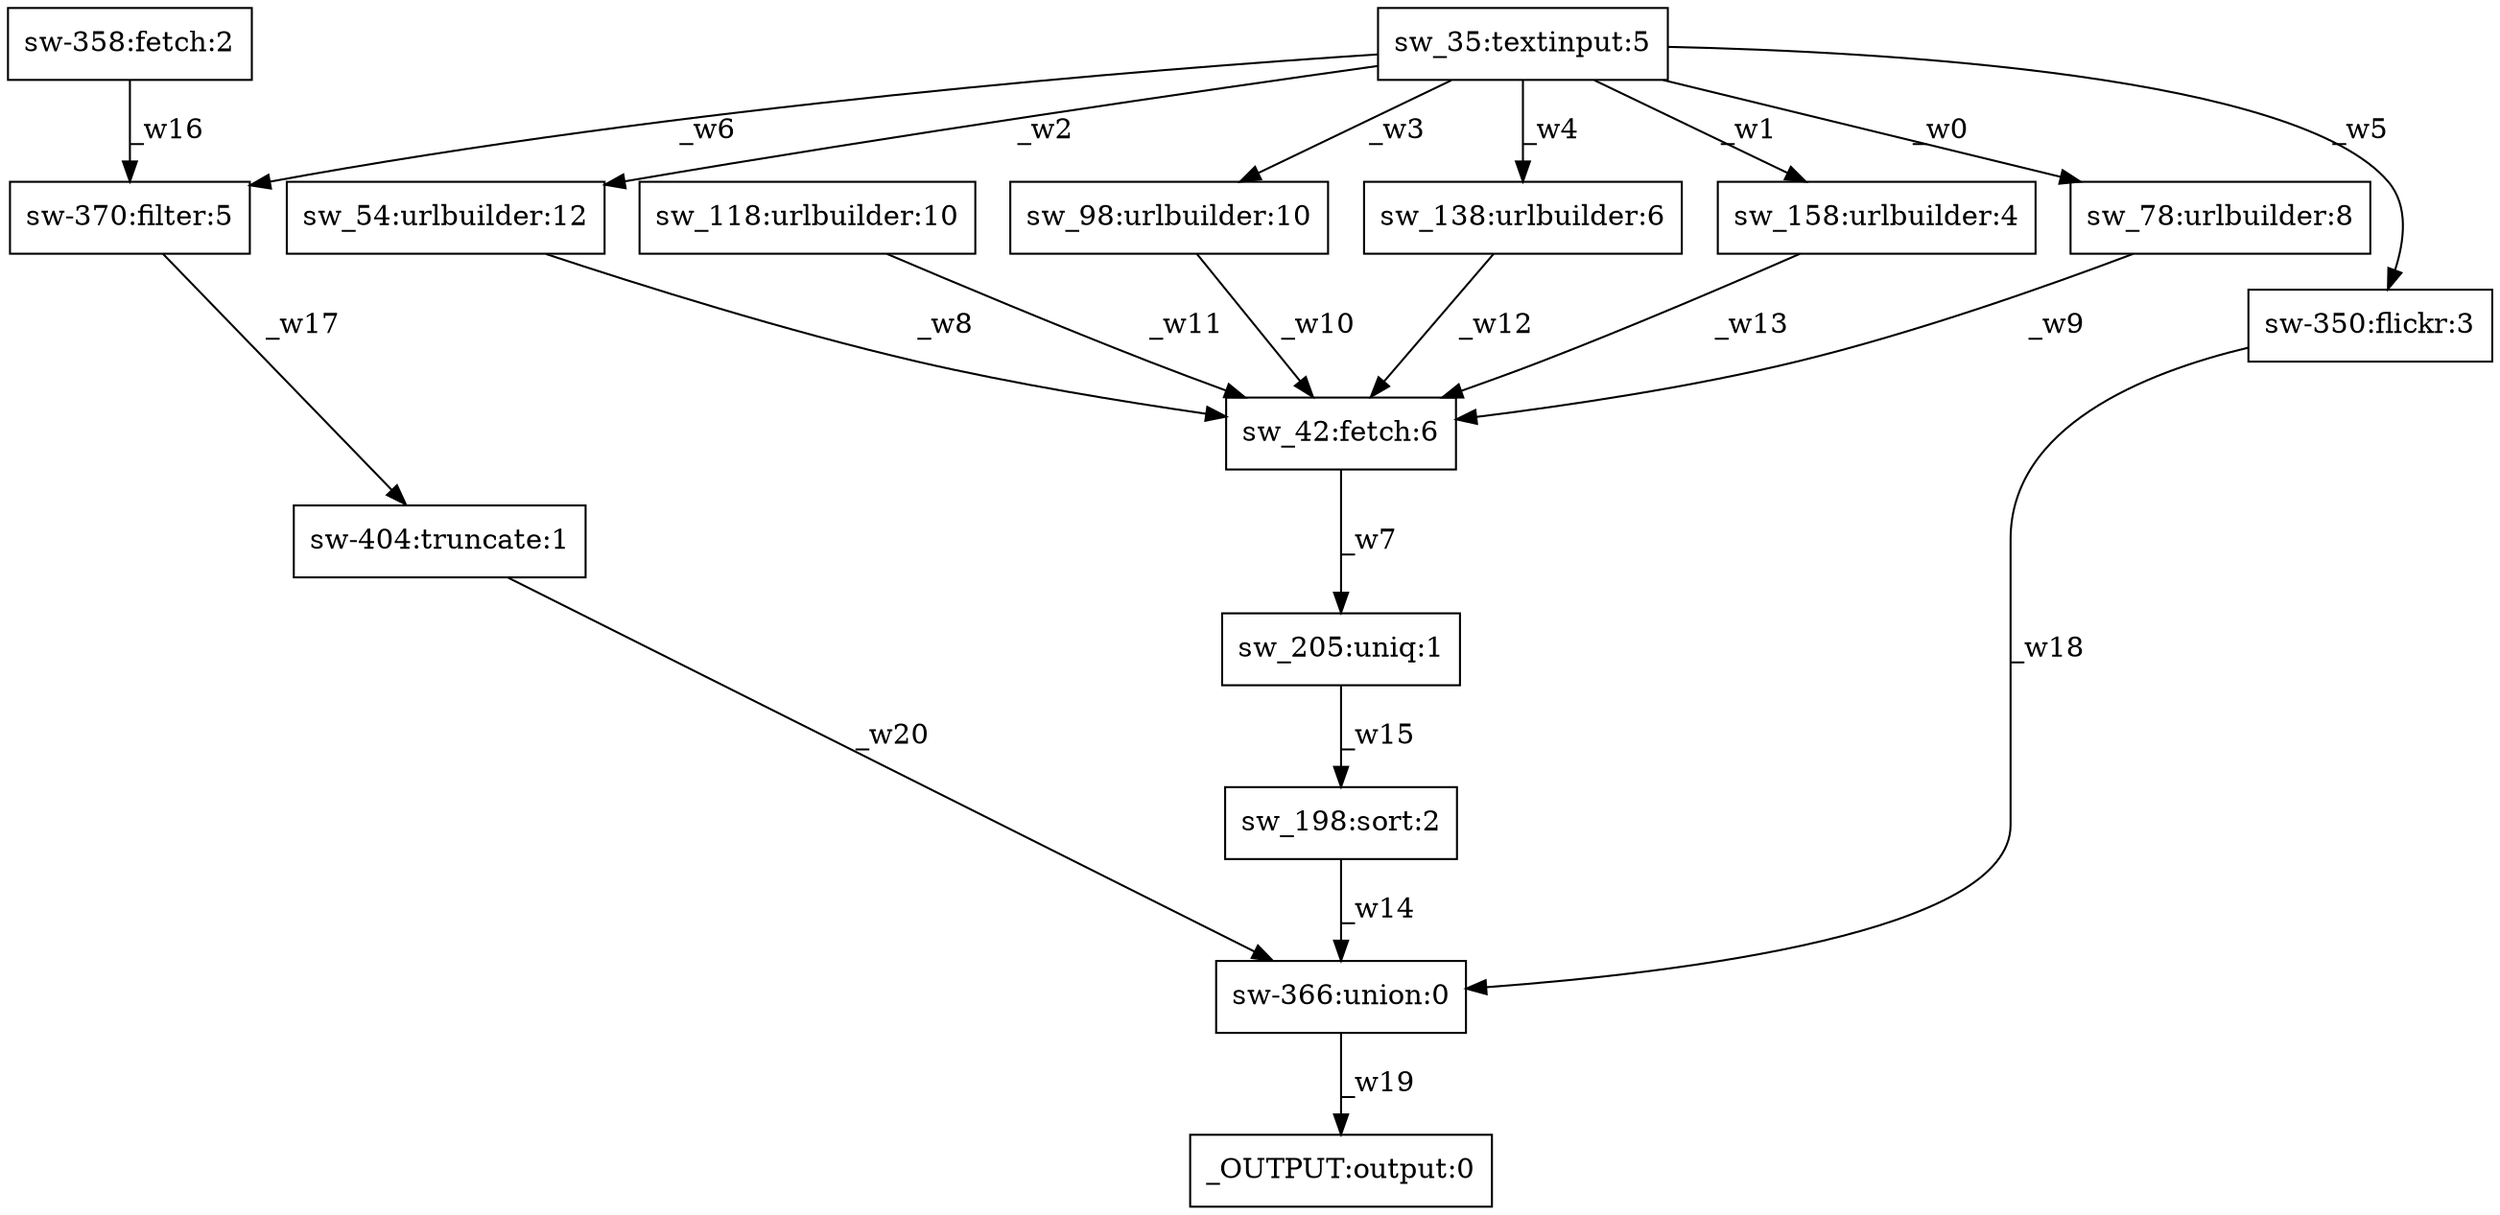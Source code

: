 digraph test1 { node [shape=box] "_OUTPUT" [label="_OUTPUT:output:0"];"sw_54" [label="sw_54:urlbuilder:12"];"sw_118" [label="sw_118:urlbuilder:10"];"sw-404" [label="sw-404:truncate:1"];"sw_98" [label="sw_98:urlbuilder:10"];"sw_205" [label="sw_205:uniq:1"];"sw_198" [label="sw_198:sort:2"];"sw-358" [label="sw-358:fetch:2"];"sw-366" [label="sw-366:union:0"];"sw_35" [label="sw_35:textinput:5"];"sw-350" [label="sw-350:flickr:3"];"sw_42" [label="sw_42:fetch:6"];"sw_138" [label="sw_138:urlbuilder:6"];"sw_158" [label="sw_158:urlbuilder:4"];"sw_78" [label="sw_78:urlbuilder:8"];"sw-370" [label="sw-370:filter:5"];"sw_35" -> "sw_78" [label="_w0"];"sw_35" -> "sw_158" [label="_w1"];"sw_35" -> "sw_54" [label="_w2"];"sw_35" -> "sw_98" [label="_w3"];"sw_35" -> "sw_138" [label="_w4"];"sw_35" -> "sw-350" [label="_w5"];"sw_35" -> "sw-370" [label="_w6"];"sw_42" -> "sw_205" [label="_w7"];"sw_54" -> "sw_42" [label="_w8"];"sw_78" -> "sw_42" [label="_w9"];"sw_98" -> "sw_42" [label="_w10"];"sw_118" -> "sw_42" [label="_w11"];"sw_138" -> "sw_42" [label="_w12"];"sw_158" -> "sw_42" [label="_w13"];"sw_198" -> "sw-366" [label="_w14"];"sw_205" -> "sw_198" [label="_w15"];"sw-358" -> "sw-370" [label="_w16"];"sw-370" -> "sw-404" [label="_w17"];"sw-350" -> "sw-366" [label="_w18"];"sw-366" -> "_OUTPUT" [label="_w19"];"sw-404" -> "sw-366" [label="_w20"];}